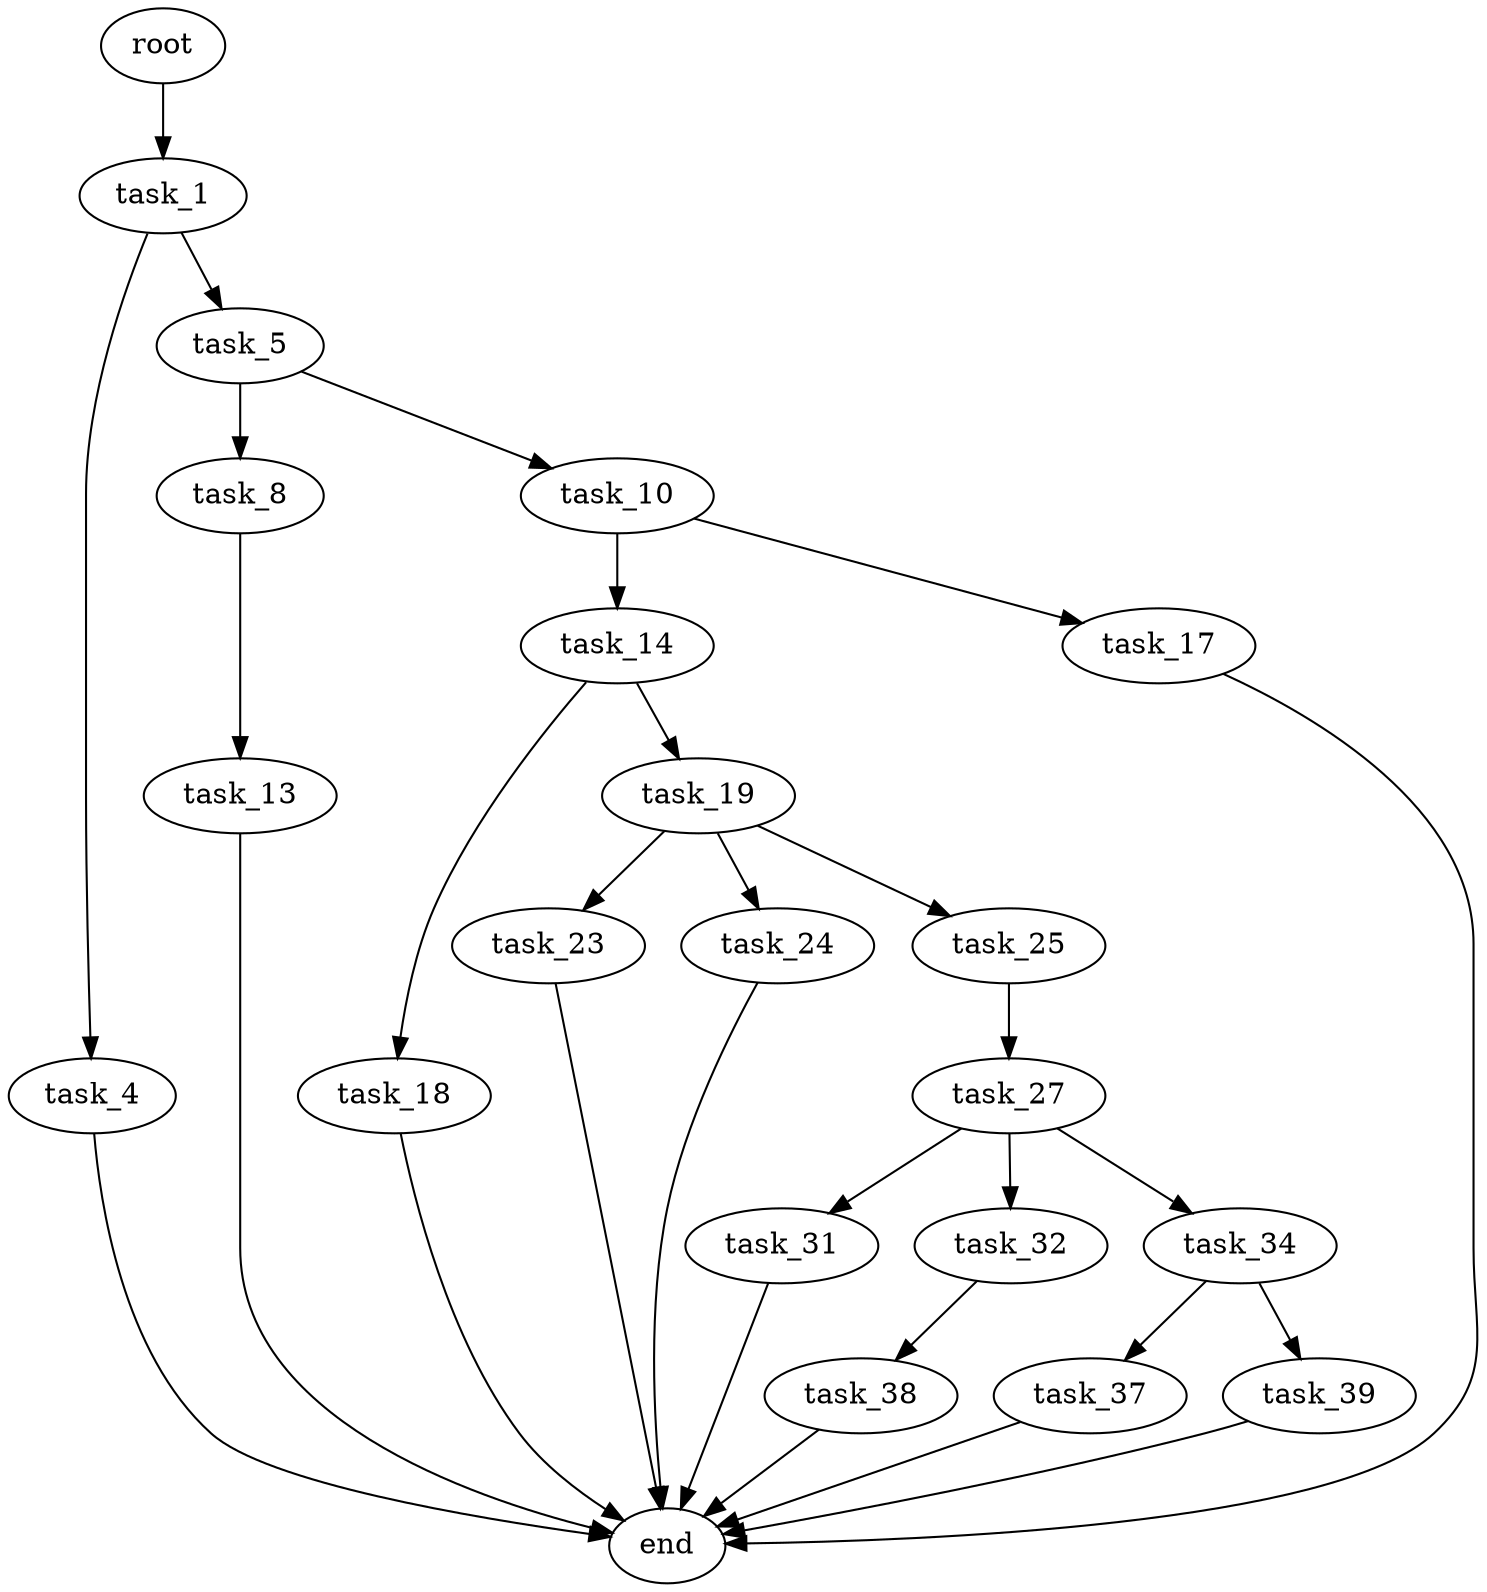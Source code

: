 digraph G {
  root [size="0.000000"];
  task_1 [size="549755813888.000000"];
  task_4 [size="16033099039.000000"];
  task_5 [size="91821404252.000000"];
  end [size="0.000000"];
  task_8 [size="8589934592.000000"];
  task_10 [size="19742841500.000000"];
  task_13 [size="1150983917156.000000"];
  task_14 [size="11418267450.000000"];
  task_17 [size="186037550226.000000"];
  task_18 [size="1902676224.000000"];
  task_19 [size="231928233984.000000"];
  task_23 [size="296220773090.000000"];
  task_24 [size="134217728000.000000"];
  task_25 [size="8589934592.000000"];
  task_27 [size="5480605908.000000"];
  task_31 [size="668967553176.000000"];
  task_32 [size="20794267151.000000"];
  task_34 [size="431936482623.000000"];
  task_38 [size="549755813888.000000"];
  task_37 [size="41275080080.000000"];
  task_39 [size="1373796417.000000"];

  root -> task_1 [size="1.000000"];
  task_1 -> task_4 [size="536870912.000000"];
  task_1 -> task_5 [size="536870912.000000"];
  task_4 -> end [size="1.000000"];
  task_5 -> task_8 [size="209715200.000000"];
  task_5 -> task_10 [size="209715200.000000"];
  task_8 -> task_13 [size="33554432.000000"];
  task_10 -> task_14 [size="411041792.000000"];
  task_10 -> task_17 [size="411041792.000000"];
  task_13 -> end [size="1.000000"];
  task_14 -> task_18 [size="209715200.000000"];
  task_14 -> task_19 [size="209715200.000000"];
  task_17 -> end [size="1.000000"];
  task_18 -> end [size="1.000000"];
  task_19 -> task_23 [size="301989888.000000"];
  task_19 -> task_24 [size="301989888.000000"];
  task_19 -> task_25 [size="301989888.000000"];
  task_23 -> end [size="1.000000"];
  task_24 -> end [size="1.000000"];
  task_25 -> task_27 [size="33554432.000000"];
  task_27 -> task_31 [size="134217728.000000"];
  task_27 -> task_32 [size="134217728.000000"];
  task_27 -> task_34 [size="134217728.000000"];
  task_31 -> end [size="1.000000"];
  task_32 -> task_38 [size="411041792.000000"];
  task_34 -> task_37 [size="838860800.000000"];
  task_34 -> task_39 [size="838860800.000000"];
  task_38 -> end [size="1.000000"];
  task_37 -> end [size="1.000000"];
  task_39 -> end [size="1.000000"];
}
